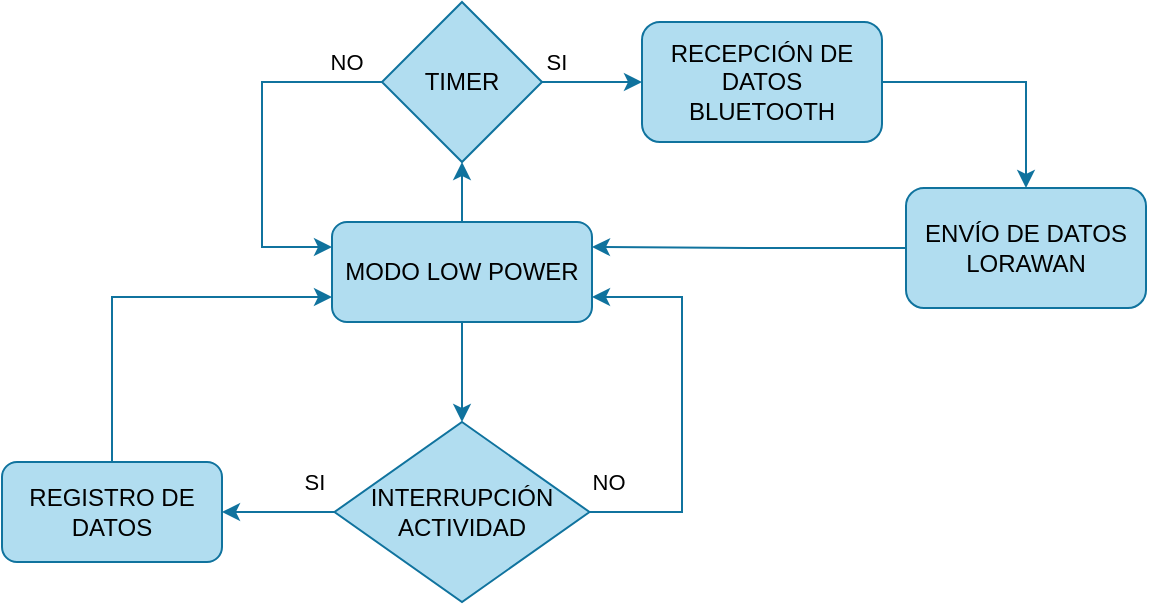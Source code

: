<mxfile version="14.5.7" type="device"><diagram id="tg8c3d7jiHbInaNIEU9-" name="Page-1"><mxGraphModel dx="786" dy="625" grid="0" gridSize="10" guides="1" tooltips="1" connect="1" arrows="1" fold="1" page="1" pageScale="1" pageWidth="827" pageHeight="1169" math="0" shadow="0"><root><mxCell id="0"/><mxCell id="1" parent="0"/><mxCell id="kkOBFY4Eyza8TGrCI00S-14" style="edgeStyle=orthogonalEdgeStyle;rounded=0;orthogonalLoop=1;jettySize=auto;html=1;exitX=0.5;exitY=1;exitDx=0;exitDy=0;entryX=0.5;entryY=0;entryDx=0;entryDy=0;fillColor=#b1ddf0;strokeColor=#10739e;" edge="1" parent="1" source="kkOBFY4Eyza8TGrCI00S-1" target="kkOBFY4Eyza8TGrCI00S-6"><mxGeometry relative="1" as="geometry"/></mxCell><mxCell id="kkOBFY4Eyza8TGrCI00S-22" style="edgeStyle=orthogonalEdgeStyle;rounded=0;orthogonalLoop=1;jettySize=auto;html=1;exitX=0.5;exitY=0;exitDx=0;exitDy=0;entryX=0.5;entryY=1;entryDx=0;entryDy=0;fillColor=#b1ddf0;strokeColor=#10739e;" edge="1" parent="1" source="kkOBFY4Eyza8TGrCI00S-1" target="kkOBFY4Eyza8TGrCI00S-21"><mxGeometry relative="1" as="geometry"/></mxCell><mxCell id="kkOBFY4Eyza8TGrCI00S-1" value="MODO LOW POWER" style="rounded=1;whiteSpace=wrap;html=1;fillColor=#b1ddf0;strokeColor=#10739e;" vertex="1" parent="1"><mxGeometry x="325" y="130" width="130" height="50" as="geometry"/></mxCell><mxCell id="kkOBFY4Eyza8TGrCI00S-29" style="edgeStyle=orthogonalEdgeStyle;rounded=0;orthogonalLoop=1;jettySize=auto;html=1;exitX=1;exitY=0.5;exitDx=0;exitDy=0;entryX=0.5;entryY=0;entryDx=0;entryDy=0;fillColor=#b1ddf0;strokeColor=#10739e;" edge="1" parent="1" source="kkOBFY4Eyza8TGrCI00S-4" target="kkOBFY4Eyza8TGrCI00S-28"><mxGeometry relative="1" as="geometry"/></mxCell><mxCell id="kkOBFY4Eyza8TGrCI00S-4" value="RECEPCIÓN DE DATOS&lt;br&gt;BLUETOOTH" style="rounded=1;whiteSpace=wrap;html=1;fillColor=#b1ddf0;strokeColor=#10739e;" vertex="1" parent="1"><mxGeometry x="480" y="30" width="120" height="60" as="geometry"/></mxCell><mxCell id="kkOBFY4Eyza8TGrCI00S-20" style="edgeStyle=orthogonalEdgeStyle;rounded=0;orthogonalLoop=1;jettySize=auto;html=1;exitX=0.5;exitY=0;exitDx=0;exitDy=0;entryX=0;entryY=0.75;entryDx=0;entryDy=0;fillColor=#b1ddf0;strokeColor=#10739e;" edge="1" parent="1" source="kkOBFY4Eyza8TGrCI00S-5" target="kkOBFY4Eyza8TGrCI00S-1"><mxGeometry relative="1" as="geometry"/></mxCell><mxCell id="kkOBFY4Eyza8TGrCI00S-5" value="REGISTRO DE DATOS" style="rounded=1;whiteSpace=wrap;html=1;fillColor=#b1ddf0;strokeColor=#10739e;" vertex="1" parent="1"><mxGeometry x="160" y="250" width="110" height="50" as="geometry"/></mxCell><mxCell id="kkOBFY4Eyza8TGrCI00S-16" style="edgeStyle=orthogonalEdgeStyle;rounded=0;orthogonalLoop=1;jettySize=auto;html=1;exitX=1;exitY=0.5;exitDx=0;exitDy=0;entryX=1;entryY=0.75;entryDx=0;entryDy=0;fillColor=#b1ddf0;strokeColor=#10739e;" edge="1" parent="1" source="kkOBFY4Eyza8TGrCI00S-6" target="kkOBFY4Eyza8TGrCI00S-1"><mxGeometry relative="1" as="geometry"><Array as="points"><mxPoint x="500" y="275"/><mxPoint x="500" y="168"/></Array></mxGeometry></mxCell><mxCell id="kkOBFY4Eyza8TGrCI00S-17" value="NO" style="edgeLabel;html=1;align=center;verticalAlign=middle;resizable=0;points=[];" vertex="1" connectable="0" parent="kkOBFY4Eyza8TGrCI00S-16"><mxGeometry x="-0.777" relative="1" as="geometry"><mxPoint x="-13.02" y="-15" as="offset"/></mxGeometry></mxCell><mxCell id="kkOBFY4Eyza8TGrCI00S-18" style="edgeStyle=orthogonalEdgeStyle;rounded=0;orthogonalLoop=1;jettySize=auto;html=1;exitX=0;exitY=0.5;exitDx=0;exitDy=0;entryX=1;entryY=0.5;entryDx=0;entryDy=0;fillColor=#b1ddf0;strokeColor=#10739e;" edge="1" parent="1" source="kkOBFY4Eyza8TGrCI00S-6" target="kkOBFY4Eyza8TGrCI00S-5"><mxGeometry relative="1" as="geometry"/></mxCell><mxCell id="kkOBFY4Eyza8TGrCI00S-19" value="SI" style="edgeLabel;html=1;align=center;verticalAlign=middle;resizable=0;points=[];" vertex="1" connectable="0" parent="kkOBFY4Eyza8TGrCI00S-18"><mxGeometry x="-0.248" relative="1" as="geometry"><mxPoint x="10.09" y="-15" as="offset"/></mxGeometry></mxCell><mxCell id="kkOBFY4Eyza8TGrCI00S-6" value="INTERRUPCIÓN&lt;br&gt;ACTIVIDAD" style="rhombus;whiteSpace=wrap;html=1;fillColor=#b1ddf0;strokeColor=#10739e;" vertex="1" parent="1"><mxGeometry x="326.25" y="230" width="127.5" height="90" as="geometry"/></mxCell><mxCell id="kkOBFY4Eyza8TGrCI00S-23" style="edgeStyle=orthogonalEdgeStyle;rounded=0;orthogonalLoop=1;jettySize=auto;html=1;exitX=0;exitY=0.5;exitDx=0;exitDy=0;entryX=0;entryY=0.25;entryDx=0;entryDy=0;fillColor=#b1ddf0;strokeColor=#10739e;" edge="1" parent="1" source="kkOBFY4Eyza8TGrCI00S-21" target="kkOBFY4Eyza8TGrCI00S-1"><mxGeometry relative="1" as="geometry"><Array as="points"><mxPoint x="290" y="60"/><mxPoint x="290" y="143"/></Array></mxGeometry></mxCell><mxCell id="kkOBFY4Eyza8TGrCI00S-24" value="NO" style="edgeLabel;html=1;align=center;verticalAlign=middle;resizable=0;points=[];" vertex="1" connectable="0" parent="kkOBFY4Eyza8TGrCI00S-23"><mxGeometry x="-0.795" y="1" relative="1" as="geometry"><mxPoint y="-10.99" as="offset"/></mxGeometry></mxCell><mxCell id="kkOBFY4Eyza8TGrCI00S-25" style="edgeStyle=orthogonalEdgeStyle;rounded=0;orthogonalLoop=1;jettySize=auto;html=1;exitX=1;exitY=0.5;exitDx=0;exitDy=0;entryX=0;entryY=0.5;entryDx=0;entryDy=0;fillColor=#b1ddf0;strokeColor=#10739e;" edge="1" parent="1" source="kkOBFY4Eyza8TGrCI00S-21" target="kkOBFY4Eyza8TGrCI00S-4"><mxGeometry relative="1" as="geometry"/></mxCell><mxCell id="kkOBFY4Eyza8TGrCI00S-26" value="SI" style="edgeLabel;html=1;align=center;verticalAlign=middle;resizable=0;points=[];" vertex="1" connectable="0" parent="kkOBFY4Eyza8TGrCI00S-25"><mxGeometry x="0.148" y="-1" relative="1" as="geometry"><mxPoint x="-21.47" y="-11" as="offset"/></mxGeometry></mxCell><mxCell id="kkOBFY4Eyza8TGrCI00S-21" value="TIMER" style="rhombus;whiteSpace=wrap;html=1;fillColor=#b1ddf0;strokeColor=#10739e;" vertex="1" parent="1"><mxGeometry x="350" y="20" width="80" height="80" as="geometry"/></mxCell><mxCell id="kkOBFY4Eyza8TGrCI00S-30" style="edgeStyle=orthogonalEdgeStyle;rounded=0;orthogonalLoop=1;jettySize=auto;html=1;exitX=0;exitY=0.5;exitDx=0;exitDy=0;entryX=1;entryY=0.25;entryDx=0;entryDy=0;fillColor=#b1ddf0;strokeColor=#10739e;" edge="1" parent="1" source="kkOBFY4Eyza8TGrCI00S-28" target="kkOBFY4Eyza8TGrCI00S-1"><mxGeometry relative="1" as="geometry"/></mxCell><mxCell id="kkOBFY4Eyza8TGrCI00S-28" value="ENVÍO DE DATOS LORAWAN" style="rounded=1;whiteSpace=wrap;html=1;fillColor=#b1ddf0;strokeColor=#10739e;" vertex="1" parent="1"><mxGeometry x="612" y="113" width="120" height="60" as="geometry"/></mxCell></root></mxGraphModel></diagram></mxfile>